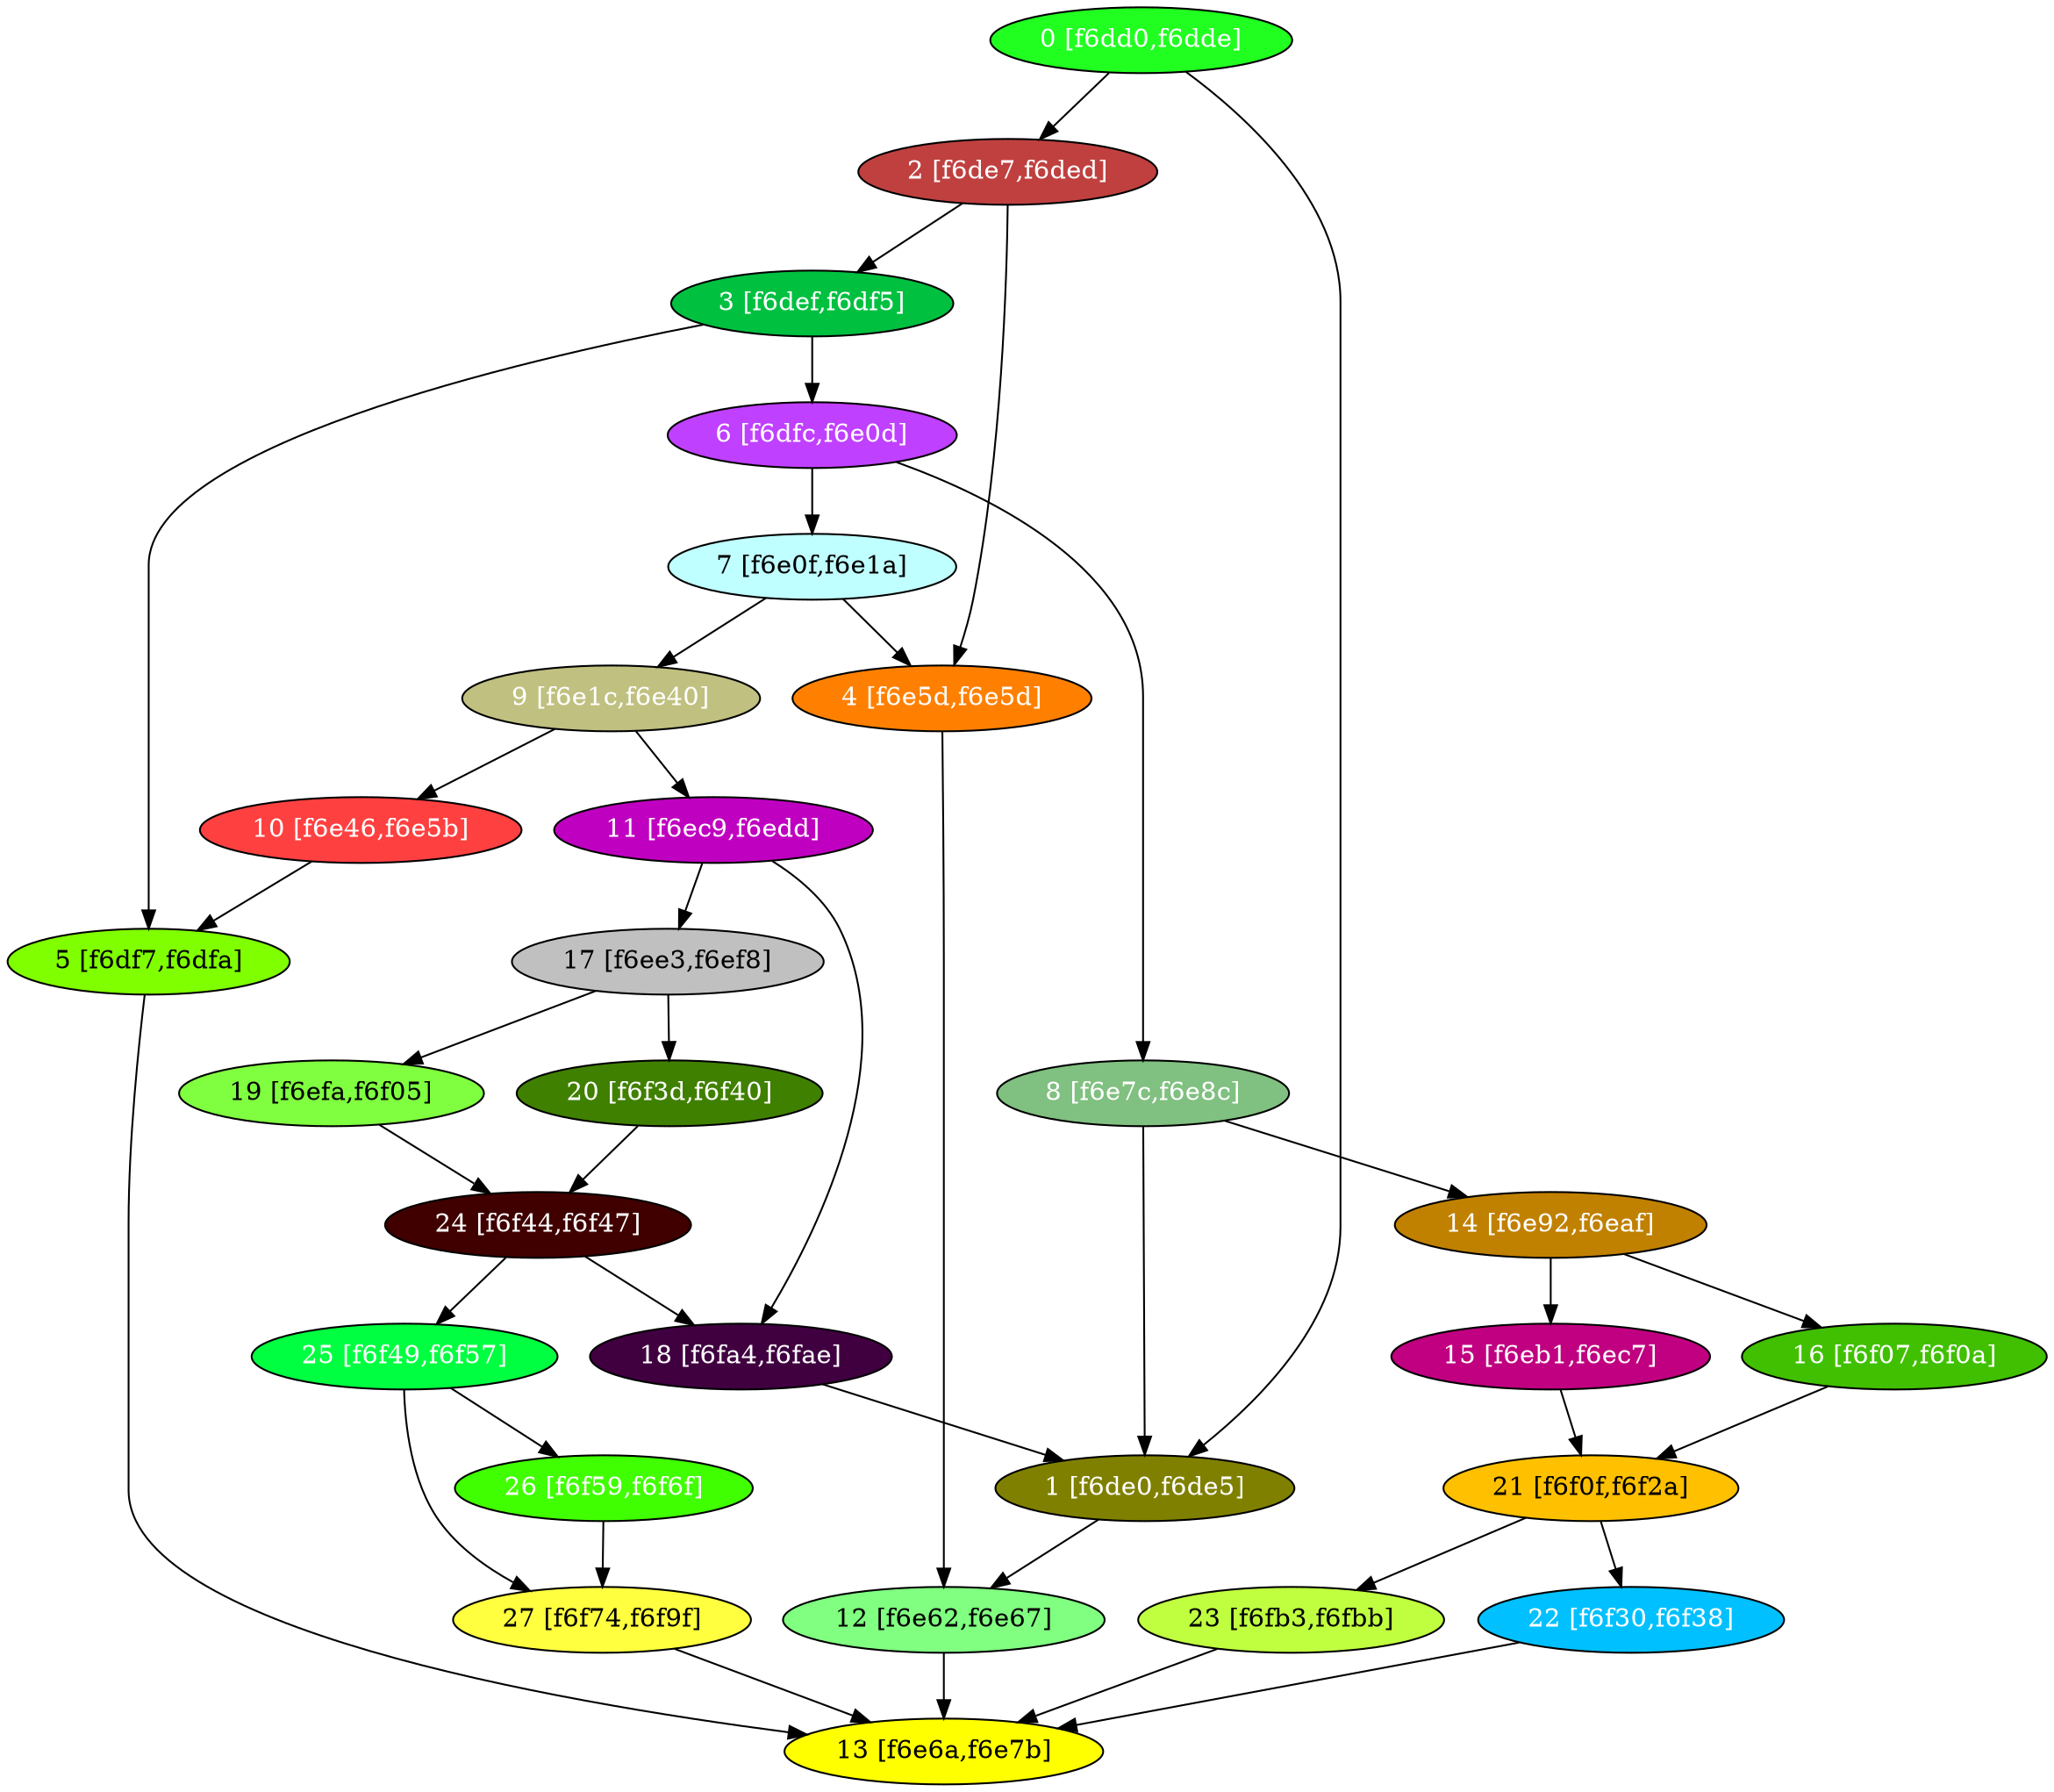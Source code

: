 diGraph libnss3{
	libnss3_0  [style=filled fillcolor="#20FF20" fontcolor="#ffffff" shape=oval label="0 [f6dd0,f6dde]"]
	libnss3_1  [style=filled fillcolor="#808000" fontcolor="#ffffff" shape=oval label="1 [f6de0,f6de5]"]
	libnss3_2  [style=filled fillcolor="#C04040" fontcolor="#ffffff" shape=oval label="2 [f6de7,f6ded]"]
	libnss3_3  [style=filled fillcolor="#00C040" fontcolor="#ffffff" shape=oval label="3 [f6def,f6df5]"]
	libnss3_4  [style=filled fillcolor="#FF8000" fontcolor="#ffffff" shape=oval label="4 [f6e5d,f6e5d]"]
	libnss3_5  [style=filled fillcolor="#80FF00" fontcolor="#000000" shape=oval label="5 [f6df7,f6dfa]"]
	libnss3_6  [style=filled fillcolor="#C040FF" fontcolor="#ffffff" shape=oval label="6 [f6dfc,f6e0d]"]
	libnss3_7  [style=filled fillcolor="#C0FFFF" fontcolor="#000000" shape=oval label="7 [f6e0f,f6e1a]"]
	libnss3_8  [style=filled fillcolor="#80C080" fontcolor="#ffffff" shape=oval label="8 [f6e7c,f6e8c]"]
	libnss3_9  [style=filled fillcolor="#C0C080" fontcolor="#ffffff" shape=oval label="9 [f6e1c,f6e40]"]
	libnss3_a  [style=filled fillcolor="#FF4040" fontcolor="#ffffff" shape=oval label="10 [f6e46,f6e5b]"]
	libnss3_b  [style=filled fillcolor="#C000C0" fontcolor="#ffffff" shape=oval label="11 [f6ec9,f6edd]"]
	libnss3_c  [style=filled fillcolor="#80FF80" fontcolor="#000000" shape=oval label="12 [f6e62,f6e67]"]
	libnss3_d  [style=filled fillcolor="#FFFF00" fontcolor="#000000" shape=oval label="13 [f6e6a,f6e7b]"]
	libnss3_e  [style=filled fillcolor="#C08000" fontcolor="#ffffff" shape=oval label="14 [f6e92,f6eaf]"]
	libnss3_f  [style=filled fillcolor="#C00080" fontcolor="#ffffff" shape=oval label="15 [f6eb1,f6ec7]"]
	libnss3_10  [style=filled fillcolor="#40C000" fontcolor="#ffffff" shape=oval label="16 [f6f07,f6f0a]"]
	libnss3_11  [style=filled fillcolor="#C0C0C0" fontcolor="#000000" shape=oval label="17 [f6ee3,f6ef8]"]
	libnss3_12  [style=filled fillcolor="#400040" fontcolor="#ffffff" shape=oval label="18 [f6fa4,f6fae]"]
	libnss3_13  [style=filled fillcolor="#80FF40" fontcolor="#000000" shape=oval label="19 [f6efa,f6f05]"]
	libnss3_14  [style=filled fillcolor="#408000" fontcolor="#ffffff" shape=oval label="20 [f6f3d,f6f40]"]
	libnss3_15  [style=filled fillcolor="#FFC000" fontcolor="#000000" shape=oval label="21 [f6f0f,f6f2a]"]
	libnss3_16  [style=filled fillcolor="#00C0FF" fontcolor="#ffffff" shape=oval label="22 [f6f30,f6f38]"]
	libnss3_17  [style=filled fillcolor="#C0FF40" fontcolor="#000000" shape=oval label="23 [f6fb3,f6fbb]"]
	libnss3_18  [style=filled fillcolor="#400000" fontcolor="#ffffff" shape=oval label="24 [f6f44,f6f47]"]
	libnss3_19  [style=filled fillcolor="#00FF40" fontcolor="#ffffff" shape=oval label="25 [f6f49,f6f57]"]
	libnss3_1a  [style=filled fillcolor="#40FF00" fontcolor="#ffffff" shape=oval label="26 [f6f59,f6f6f]"]
	libnss3_1b  [style=filled fillcolor="#FFFF40" fontcolor="#000000" shape=oval label="27 [f6f74,f6f9f]"]

	libnss3_0 -> libnss3_1
	libnss3_0 -> libnss3_2
	libnss3_1 -> libnss3_c
	libnss3_2 -> libnss3_3
	libnss3_2 -> libnss3_4
	libnss3_3 -> libnss3_5
	libnss3_3 -> libnss3_6
	libnss3_4 -> libnss3_c
	libnss3_5 -> libnss3_d
	libnss3_6 -> libnss3_7
	libnss3_6 -> libnss3_8
	libnss3_7 -> libnss3_4
	libnss3_7 -> libnss3_9
	libnss3_8 -> libnss3_1
	libnss3_8 -> libnss3_e
	libnss3_9 -> libnss3_a
	libnss3_9 -> libnss3_b
	libnss3_a -> libnss3_5
	libnss3_b -> libnss3_11
	libnss3_b -> libnss3_12
	libnss3_c -> libnss3_d
	libnss3_e -> libnss3_f
	libnss3_e -> libnss3_10
	libnss3_f -> libnss3_15
	libnss3_10 -> libnss3_15
	libnss3_11 -> libnss3_13
	libnss3_11 -> libnss3_14
	libnss3_12 -> libnss3_1
	libnss3_13 -> libnss3_18
	libnss3_14 -> libnss3_18
	libnss3_15 -> libnss3_16
	libnss3_15 -> libnss3_17
	libnss3_16 -> libnss3_d
	libnss3_17 -> libnss3_d
	libnss3_18 -> libnss3_12
	libnss3_18 -> libnss3_19
	libnss3_19 -> libnss3_1a
	libnss3_19 -> libnss3_1b
	libnss3_1a -> libnss3_1b
	libnss3_1b -> libnss3_d
}